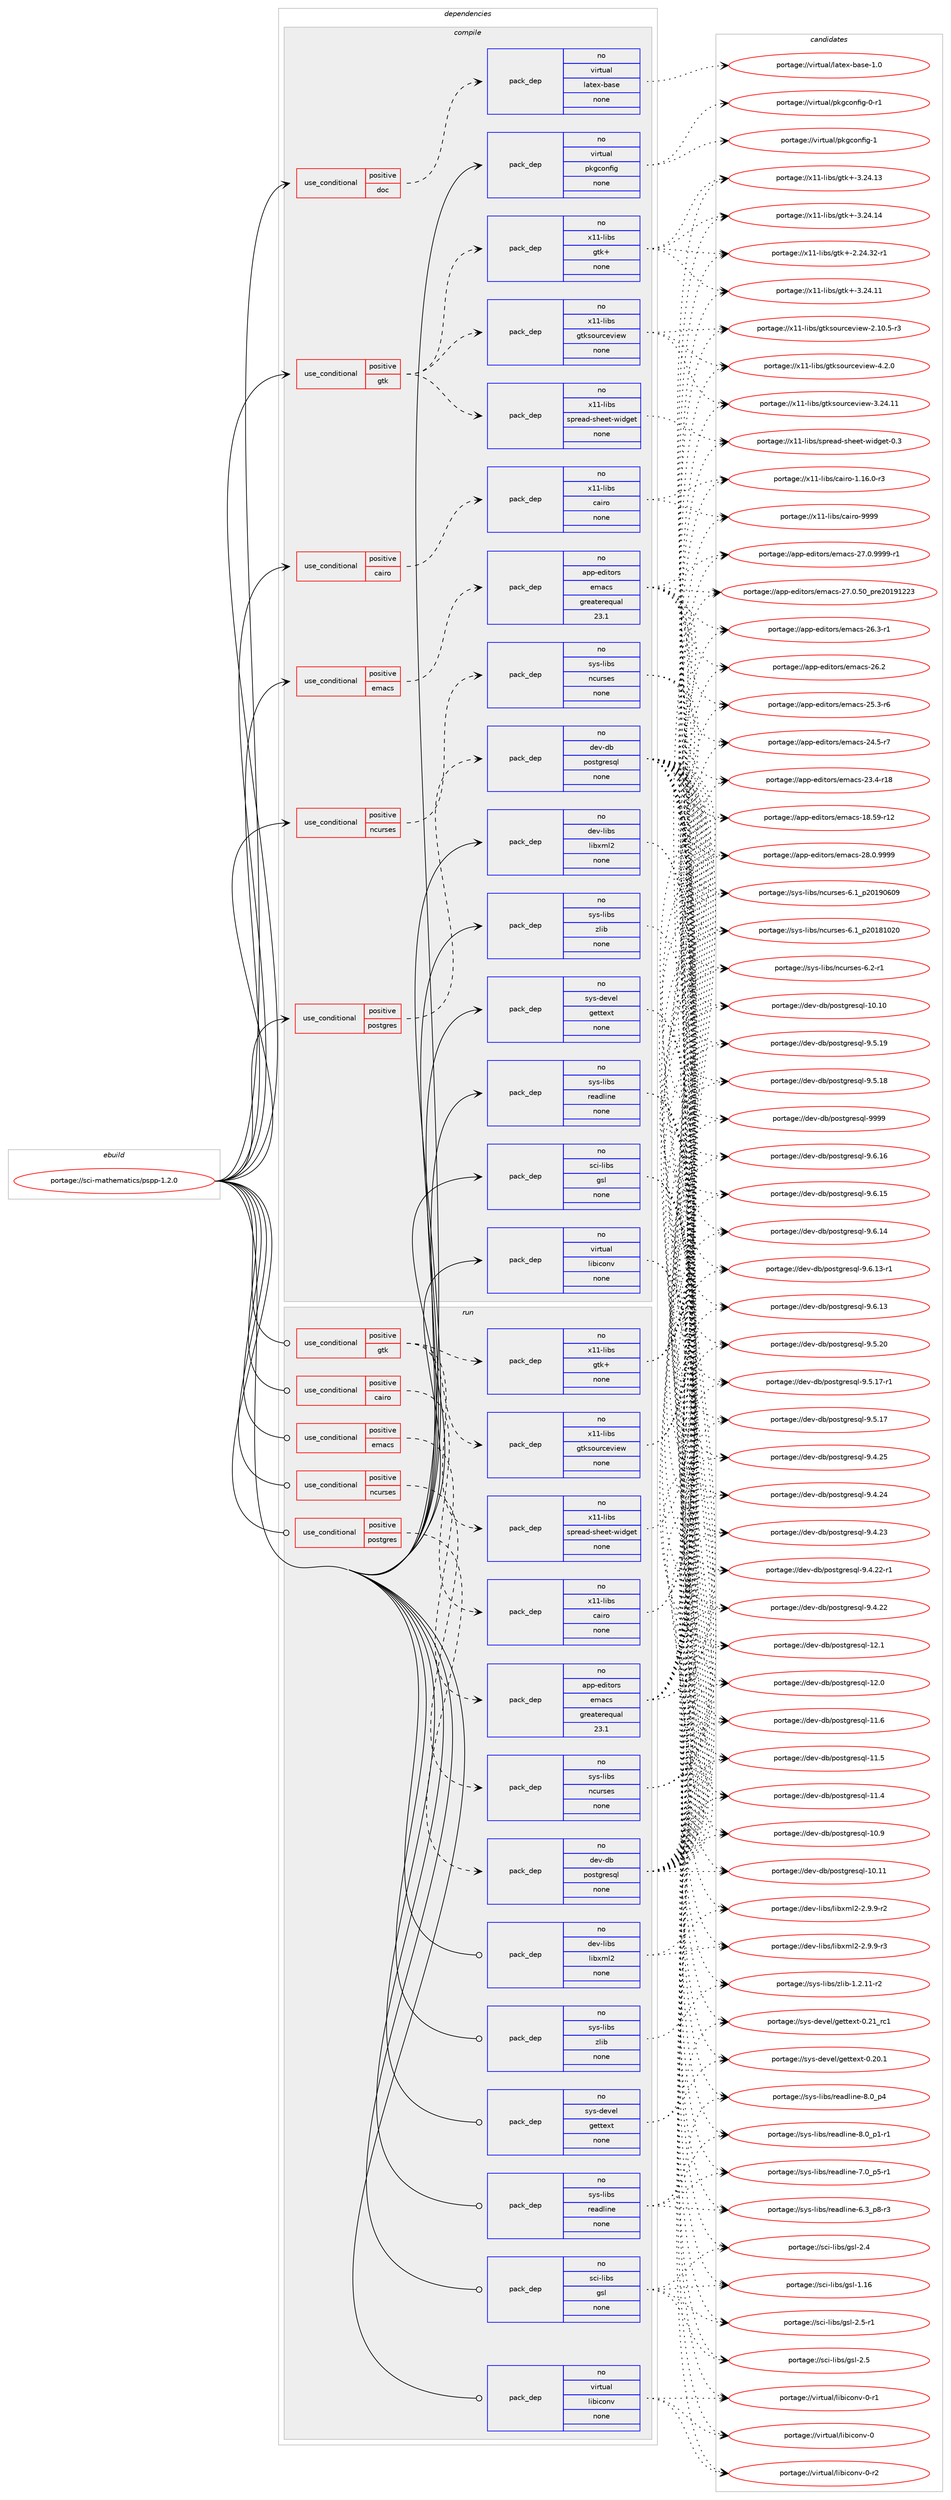 digraph prolog {

# *************
# Graph options
# *************

newrank=true;
concentrate=true;
compound=true;
graph [rankdir=LR,fontname=Helvetica,fontsize=10,ranksep=1.5];#, ranksep=2.5, nodesep=0.2];
edge  [arrowhead=vee];
node  [fontname=Helvetica,fontsize=10];

# **********
# The ebuild
# **********

subgraph cluster_leftcol {
color=gray;
rank=same;
label=<<i>ebuild</i>>;
id [label="portage://sci-mathematics/pspp-1.2.0", color=red, width=4, href="../sci-mathematics/pspp-1.2.0.svg"];
}

# ****************
# The dependencies
# ****************

subgraph cluster_midcol {
color=gray;
label=<<i>dependencies</i>>;
subgraph cluster_compile {
fillcolor="#eeeeee";
style=filled;
label=<<i>compile</i>>;
subgraph cond15964 {
dependency81762 [label=<<TABLE BORDER="0" CELLBORDER="1" CELLSPACING="0" CELLPADDING="4"><TR><TD ROWSPAN="3" CELLPADDING="10">use_conditional</TD></TR><TR><TD>positive</TD></TR><TR><TD>cairo</TD></TR></TABLE>>, shape=none, color=red];
subgraph pack64378 {
dependency81763 [label=<<TABLE BORDER="0" CELLBORDER="1" CELLSPACING="0" CELLPADDING="4" WIDTH="220"><TR><TD ROWSPAN="6" CELLPADDING="30">pack_dep</TD></TR><TR><TD WIDTH="110">no</TD></TR><TR><TD>x11-libs</TD></TR><TR><TD>cairo</TD></TR><TR><TD>none</TD></TR><TR><TD></TD></TR></TABLE>>, shape=none, color=blue];
}
dependency81762:e -> dependency81763:w [weight=20,style="dashed",arrowhead="vee"];
}
id:e -> dependency81762:w [weight=20,style="solid",arrowhead="vee"];
subgraph cond15965 {
dependency81764 [label=<<TABLE BORDER="0" CELLBORDER="1" CELLSPACING="0" CELLPADDING="4"><TR><TD ROWSPAN="3" CELLPADDING="10">use_conditional</TD></TR><TR><TD>positive</TD></TR><TR><TD>doc</TD></TR></TABLE>>, shape=none, color=red];
subgraph pack64379 {
dependency81765 [label=<<TABLE BORDER="0" CELLBORDER="1" CELLSPACING="0" CELLPADDING="4" WIDTH="220"><TR><TD ROWSPAN="6" CELLPADDING="30">pack_dep</TD></TR><TR><TD WIDTH="110">no</TD></TR><TR><TD>virtual</TD></TR><TR><TD>latex-base</TD></TR><TR><TD>none</TD></TR><TR><TD></TD></TR></TABLE>>, shape=none, color=blue];
}
dependency81764:e -> dependency81765:w [weight=20,style="dashed",arrowhead="vee"];
}
id:e -> dependency81764:w [weight=20,style="solid",arrowhead="vee"];
subgraph cond15966 {
dependency81766 [label=<<TABLE BORDER="0" CELLBORDER="1" CELLSPACING="0" CELLPADDING="4"><TR><TD ROWSPAN="3" CELLPADDING="10">use_conditional</TD></TR><TR><TD>positive</TD></TR><TR><TD>emacs</TD></TR></TABLE>>, shape=none, color=red];
subgraph pack64380 {
dependency81767 [label=<<TABLE BORDER="0" CELLBORDER="1" CELLSPACING="0" CELLPADDING="4" WIDTH="220"><TR><TD ROWSPAN="6" CELLPADDING="30">pack_dep</TD></TR><TR><TD WIDTH="110">no</TD></TR><TR><TD>app-editors</TD></TR><TR><TD>emacs</TD></TR><TR><TD>greaterequal</TD></TR><TR><TD>23.1</TD></TR></TABLE>>, shape=none, color=blue];
}
dependency81766:e -> dependency81767:w [weight=20,style="dashed",arrowhead="vee"];
}
id:e -> dependency81766:w [weight=20,style="solid",arrowhead="vee"];
subgraph cond15967 {
dependency81768 [label=<<TABLE BORDER="0" CELLBORDER="1" CELLSPACING="0" CELLPADDING="4"><TR><TD ROWSPAN="3" CELLPADDING="10">use_conditional</TD></TR><TR><TD>positive</TD></TR><TR><TD>gtk</TD></TR></TABLE>>, shape=none, color=red];
subgraph pack64381 {
dependency81769 [label=<<TABLE BORDER="0" CELLBORDER="1" CELLSPACING="0" CELLPADDING="4" WIDTH="220"><TR><TD ROWSPAN="6" CELLPADDING="30">pack_dep</TD></TR><TR><TD WIDTH="110">no</TD></TR><TR><TD>x11-libs</TD></TR><TR><TD>gtk+</TD></TR><TR><TD>none</TD></TR><TR><TD></TD></TR></TABLE>>, shape=none, color=blue];
}
dependency81768:e -> dependency81769:w [weight=20,style="dashed",arrowhead="vee"];
subgraph pack64382 {
dependency81770 [label=<<TABLE BORDER="0" CELLBORDER="1" CELLSPACING="0" CELLPADDING="4" WIDTH="220"><TR><TD ROWSPAN="6" CELLPADDING="30">pack_dep</TD></TR><TR><TD WIDTH="110">no</TD></TR><TR><TD>x11-libs</TD></TR><TR><TD>gtksourceview</TD></TR><TR><TD>none</TD></TR><TR><TD></TD></TR></TABLE>>, shape=none, color=blue];
}
dependency81768:e -> dependency81770:w [weight=20,style="dashed",arrowhead="vee"];
subgraph pack64383 {
dependency81771 [label=<<TABLE BORDER="0" CELLBORDER="1" CELLSPACING="0" CELLPADDING="4" WIDTH="220"><TR><TD ROWSPAN="6" CELLPADDING="30">pack_dep</TD></TR><TR><TD WIDTH="110">no</TD></TR><TR><TD>x11-libs</TD></TR><TR><TD>spread-sheet-widget</TD></TR><TR><TD>none</TD></TR><TR><TD></TD></TR></TABLE>>, shape=none, color=blue];
}
dependency81768:e -> dependency81771:w [weight=20,style="dashed",arrowhead="vee"];
}
id:e -> dependency81768:w [weight=20,style="solid",arrowhead="vee"];
subgraph cond15968 {
dependency81772 [label=<<TABLE BORDER="0" CELLBORDER="1" CELLSPACING="0" CELLPADDING="4"><TR><TD ROWSPAN="3" CELLPADDING="10">use_conditional</TD></TR><TR><TD>positive</TD></TR><TR><TD>ncurses</TD></TR></TABLE>>, shape=none, color=red];
subgraph pack64384 {
dependency81773 [label=<<TABLE BORDER="0" CELLBORDER="1" CELLSPACING="0" CELLPADDING="4" WIDTH="220"><TR><TD ROWSPAN="6" CELLPADDING="30">pack_dep</TD></TR><TR><TD WIDTH="110">no</TD></TR><TR><TD>sys-libs</TD></TR><TR><TD>ncurses</TD></TR><TR><TD>none</TD></TR><TR><TD></TD></TR></TABLE>>, shape=none, color=blue];
}
dependency81772:e -> dependency81773:w [weight=20,style="dashed",arrowhead="vee"];
}
id:e -> dependency81772:w [weight=20,style="solid",arrowhead="vee"];
subgraph cond15969 {
dependency81774 [label=<<TABLE BORDER="0" CELLBORDER="1" CELLSPACING="0" CELLPADDING="4"><TR><TD ROWSPAN="3" CELLPADDING="10">use_conditional</TD></TR><TR><TD>positive</TD></TR><TR><TD>postgres</TD></TR></TABLE>>, shape=none, color=red];
subgraph pack64385 {
dependency81775 [label=<<TABLE BORDER="0" CELLBORDER="1" CELLSPACING="0" CELLPADDING="4" WIDTH="220"><TR><TD ROWSPAN="6" CELLPADDING="30">pack_dep</TD></TR><TR><TD WIDTH="110">no</TD></TR><TR><TD>dev-db</TD></TR><TR><TD>postgresql</TD></TR><TR><TD>none</TD></TR><TR><TD></TD></TR></TABLE>>, shape=none, color=blue];
}
dependency81774:e -> dependency81775:w [weight=20,style="dashed",arrowhead="vee"];
}
id:e -> dependency81774:w [weight=20,style="solid",arrowhead="vee"];
subgraph pack64386 {
dependency81776 [label=<<TABLE BORDER="0" CELLBORDER="1" CELLSPACING="0" CELLPADDING="4" WIDTH="220"><TR><TD ROWSPAN="6" CELLPADDING="30">pack_dep</TD></TR><TR><TD WIDTH="110">no</TD></TR><TR><TD>dev-libs</TD></TR><TR><TD>libxml2</TD></TR><TR><TD>none</TD></TR><TR><TD></TD></TR></TABLE>>, shape=none, color=blue];
}
id:e -> dependency81776:w [weight=20,style="solid",arrowhead="vee"];
subgraph pack64387 {
dependency81777 [label=<<TABLE BORDER="0" CELLBORDER="1" CELLSPACING="0" CELLPADDING="4" WIDTH="220"><TR><TD ROWSPAN="6" CELLPADDING="30">pack_dep</TD></TR><TR><TD WIDTH="110">no</TD></TR><TR><TD>sci-libs</TD></TR><TR><TD>gsl</TD></TR><TR><TD>none</TD></TR><TR><TD></TD></TR></TABLE>>, shape=none, color=blue];
}
id:e -> dependency81777:w [weight=20,style="solid",arrowhead="vee"];
subgraph pack64388 {
dependency81778 [label=<<TABLE BORDER="0" CELLBORDER="1" CELLSPACING="0" CELLPADDING="4" WIDTH="220"><TR><TD ROWSPAN="6" CELLPADDING="30">pack_dep</TD></TR><TR><TD WIDTH="110">no</TD></TR><TR><TD>sys-devel</TD></TR><TR><TD>gettext</TD></TR><TR><TD>none</TD></TR><TR><TD></TD></TR></TABLE>>, shape=none, color=blue];
}
id:e -> dependency81778:w [weight=20,style="solid",arrowhead="vee"];
subgraph pack64389 {
dependency81779 [label=<<TABLE BORDER="0" CELLBORDER="1" CELLSPACING="0" CELLPADDING="4" WIDTH="220"><TR><TD ROWSPAN="6" CELLPADDING="30">pack_dep</TD></TR><TR><TD WIDTH="110">no</TD></TR><TR><TD>sys-libs</TD></TR><TR><TD>readline</TD></TR><TR><TD>none</TD></TR><TR><TD></TD></TR></TABLE>>, shape=none, color=blue];
}
id:e -> dependency81779:w [weight=20,style="solid",arrowhead="vee"];
subgraph pack64390 {
dependency81780 [label=<<TABLE BORDER="0" CELLBORDER="1" CELLSPACING="0" CELLPADDING="4" WIDTH="220"><TR><TD ROWSPAN="6" CELLPADDING="30">pack_dep</TD></TR><TR><TD WIDTH="110">no</TD></TR><TR><TD>sys-libs</TD></TR><TR><TD>zlib</TD></TR><TR><TD>none</TD></TR><TR><TD></TD></TR></TABLE>>, shape=none, color=blue];
}
id:e -> dependency81780:w [weight=20,style="solid",arrowhead="vee"];
subgraph pack64391 {
dependency81781 [label=<<TABLE BORDER="0" CELLBORDER="1" CELLSPACING="0" CELLPADDING="4" WIDTH="220"><TR><TD ROWSPAN="6" CELLPADDING="30">pack_dep</TD></TR><TR><TD WIDTH="110">no</TD></TR><TR><TD>virtual</TD></TR><TR><TD>libiconv</TD></TR><TR><TD>none</TD></TR><TR><TD></TD></TR></TABLE>>, shape=none, color=blue];
}
id:e -> dependency81781:w [weight=20,style="solid",arrowhead="vee"];
subgraph pack64392 {
dependency81782 [label=<<TABLE BORDER="0" CELLBORDER="1" CELLSPACING="0" CELLPADDING="4" WIDTH="220"><TR><TD ROWSPAN="6" CELLPADDING="30">pack_dep</TD></TR><TR><TD WIDTH="110">no</TD></TR><TR><TD>virtual</TD></TR><TR><TD>pkgconfig</TD></TR><TR><TD>none</TD></TR><TR><TD></TD></TR></TABLE>>, shape=none, color=blue];
}
id:e -> dependency81782:w [weight=20,style="solid",arrowhead="vee"];
}
subgraph cluster_compileandrun {
fillcolor="#eeeeee";
style=filled;
label=<<i>compile and run</i>>;
}
subgraph cluster_run {
fillcolor="#eeeeee";
style=filled;
label=<<i>run</i>>;
subgraph cond15970 {
dependency81783 [label=<<TABLE BORDER="0" CELLBORDER="1" CELLSPACING="0" CELLPADDING="4"><TR><TD ROWSPAN="3" CELLPADDING="10">use_conditional</TD></TR><TR><TD>positive</TD></TR><TR><TD>cairo</TD></TR></TABLE>>, shape=none, color=red];
subgraph pack64393 {
dependency81784 [label=<<TABLE BORDER="0" CELLBORDER="1" CELLSPACING="0" CELLPADDING="4" WIDTH="220"><TR><TD ROWSPAN="6" CELLPADDING="30">pack_dep</TD></TR><TR><TD WIDTH="110">no</TD></TR><TR><TD>x11-libs</TD></TR><TR><TD>cairo</TD></TR><TR><TD>none</TD></TR><TR><TD></TD></TR></TABLE>>, shape=none, color=blue];
}
dependency81783:e -> dependency81784:w [weight=20,style="dashed",arrowhead="vee"];
}
id:e -> dependency81783:w [weight=20,style="solid",arrowhead="odot"];
subgraph cond15971 {
dependency81785 [label=<<TABLE BORDER="0" CELLBORDER="1" CELLSPACING="0" CELLPADDING="4"><TR><TD ROWSPAN="3" CELLPADDING="10">use_conditional</TD></TR><TR><TD>positive</TD></TR><TR><TD>emacs</TD></TR></TABLE>>, shape=none, color=red];
subgraph pack64394 {
dependency81786 [label=<<TABLE BORDER="0" CELLBORDER="1" CELLSPACING="0" CELLPADDING="4" WIDTH="220"><TR><TD ROWSPAN="6" CELLPADDING="30">pack_dep</TD></TR><TR><TD WIDTH="110">no</TD></TR><TR><TD>app-editors</TD></TR><TR><TD>emacs</TD></TR><TR><TD>greaterequal</TD></TR><TR><TD>23.1</TD></TR></TABLE>>, shape=none, color=blue];
}
dependency81785:e -> dependency81786:w [weight=20,style="dashed",arrowhead="vee"];
}
id:e -> dependency81785:w [weight=20,style="solid",arrowhead="odot"];
subgraph cond15972 {
dependency81787 [label=<<TABLE BORDER="0" CELLBORDER="1" CELLSPACING="0" CELLPADDING="4"><TR><TD ROWSPAN="3" CELLPADDING="10">use_conditional</TD></TR><TR><TD>positive</TD></TR><TR><TD>gtk</TD></TR></TABLE>>, shape=none, color=red];
subgraph pack64395 {
dependency81788 [label=<<TABLE BORDER="0" CELLBORDER="1" CELLSPACING="0" CELLPADDING="4" WIDTH="220"><TR><TD ROWSPAN="6" CELLPADDING="30">pack_dep</TD></TR><TR><TD WIDTH="110">no</TD></TR><TR><TD>x11-libs</TD></TR><TR><TD>gtk+</TD></TR><TR><TD>none</TD></TR><TR><TD></TD></TR></TABLE>>, shape=none, color=blue];
}
dependency81787:e -> dependency81788:w [weight=20,style="dashed",arrowhead="vee"];
subgraph pack64396 {
dependency81789 [label=<<TABLE BORDER="0" CELLBORDER="1" CELLSPACING="0" CELLPADDING="4" WIDTH="220"><TR><TD ROWSPAN="6" CELLPADDING="30">pack_dep</TD></TR><TR><TD WIDTH="110">no</TD></TR><TR><TD>x11-libs</TD></TR><TR><TD>gtksourceview</TD></TR><TR><TD>none</TD></TR><TR><TD></TD></TR></TABLE>>, shape=none, color=blue];
}
dependency81787:e -> dependency81789:w [weight=20,style="dashed",arrowhead="vee"];
subgraph pack64397 {
dependency81790 [label=<<TABLE BORDER="0" CELLBORDER="1" CELLSPACING="0" CELLPADDING="4" WIDTH="220"><TR><TD ROWSPAN="6" CELLPADDING="30">pack_dep</TD></TR><TR><TD WIDTH="110">no</TD></TR><TR><TD>x11-libs</TD></TR><TR><TD>spread-sheet-widget</TD></TR><TR><TD>none</TD></TR><TR><TD></TD></TR></TABLE>>, shape=none, color=blue];
}
dependency81787:e -> dependency81790:w [weight=20,style="dashed",arrowhead="vee"];
}
id:e -> dependency81787:w [weight=20,style="solid",arrowhead="odot"];
subgraph cond15973 {
dependency81791 [label=<<TABLE BORDER="0" CELLBORDER="1" CELLSPACING="0" CELLPADDING="4"><TR><TD ROWSPAN="3" CELLPADDING="10">use_conditional</TD></TR><TR><TD>positive</TD></TR><TR><TD>ncurses</TD></TR></TABLE>>, shape=none, color=red];
subgraph pack64398 {
dependency81792 [label=<<TABLE BORDER="0" CELLBORDER="1" CELLSPACING="0" CELLPADDING="4" WIDTH="220"><TR><TD ROWSPAN="6" CELLPADDING="30">pack_dep</TD></TR><TR><TD WIDTH="110">no</TD></TR><TR><TD>sys-libs</TD></TR><TR><TD>ncurses</TD></TR><TR><TD>none</TD></TR><TR><TD></TD></TR></TABLE>>, shape=none, color=blue];
}
dependency81791:e -> dependency81792:w [weight=20,style="dashed",arrowhead="vee"];
}
id:e -> dependency81791:w [weight=20,style="solid",arrowhead="odot"];
subgraph cond15974 {
dependency81793 [label=<<TABLE BORDER="0" CELLBORDER="1" CELLSPACING="0" CELLPADDING="4"><TR><TD ROWSPAN="3" CELLPADDING="10">use_conditional</TD></TR><TR><TD>positive</TD></TR><TR><TD>postgres</TD></TR></TABLE>>, shape=none, color=red];
subgraph pack64399 {
dependency81794 [label=<<TABLE BORDER="0" CELLBORDER="1" CELLSPACING="0" CELLPADDING="4" WIDTH="220"><TR><TD ROWSPAN="6" CELLPADDING="30">pack_dep</TD></TR><TR><TD WIDTH="110">no</TD></TR><TR><TD>dev-db</TD></TR><TR><TD>postgresql</TD></TR><TR><TD>none</TD></TR><TR><TD></TD></TR></TABLE>>, shape=none, color=blue];
}
dependency81793:e -> dependency81794:w [weight=20,style="dashed",arrowhead="vee"];
}
id:e -> dependency81793:w [weight=20,style="solid",arrowhead="odot"];
subgraph pack64400 {
dependency81795 [label=<<TABLE BORDER="0" CELLBORDER="1" CELLSPACING="0" CELLPADDING="4" WIDTH="220"><TR><TD ROWSPAN="6" CELLPADDING="30">pack_dep</TD></TR><TR><TD WIDTH="110">no</TD></TR><TR><TD>dev-libs</TD></TR><TR><TD>libxml2</TD></TR><TR><TD>none</TD></TR><TR><TD></TD></TR></TABLE>>, shape=none, color=blue];
}
id:e -> dependency81795:w [weight=20,style="solid",arrowhead="odot"];
subgraph pack64401 {
dependency81796 [label=<<TABLE BORDER="0" CELLBORDER="1" CELLSPACING="0" CELLPADDING="4" WIDTH="220"><TR><TD ROWSPAN="6" CELLPADDING="30">pack_dep</TD></TR><TR><TD WIDTH="110">no</TD></TR><TR><TD>sci-libs</TD></TR><TR><TD>gsl</TD></TR><TR><TD>none</TD></TR><TR><TD></TD></TR></TABLE>>, shape=none, color=blue];
}
id:e -> dependency81796:w [weight=20,style="solid",arrowhead="odot"];
subgraph pack64402 {
dependency81797 [label=<<TABLE BORDER="0" CELLBORDER="1" CELLSPACING="0" CELLPADDING="4" WIDTH="220"><TR><TD ROWSPAN="6" CELLPADDING="30">pack_dep</TD></TR><TR><TD WIDTH="110">no</TD></TR><TR><TD>sys-devel</TD></TR><TR><TD>gettext</TD></TR><TR><TD>none</TD></TR><TR><TD></TD></TR></TABLE>>, shape=none, color=blue];
}
id:e -> dependency81797:w [weight=20,style="solid",arrowhead="odot"];
subgraph pack64403 {
dependency81798 [label=<<TABLE BORDER="0" CELLBORDER="1" CELLSPACING="0" CELLPADDING="4" WIDTH="220"><TR><TD ROWSPAN="6" CELLPADDING="30">pack_dep</TD></TR><TR><TD WIDTH="110">no</TD></TR><TR><TD>sys-libs</TD></TR><TR><TD>readline</TD></TR><TR><TD>none</TD></TR><TR><TD></TD></TR></TABLE>>, shape=none, color=blue];
}
id:e -> dependency81798:w [weight=20,style="solid",arrowhead="odot"];
subgraph pack64404 {
dependency81799 [label=<<TABLE BORDER="0" CELLBORDER="1" CELLSPACING="0" CELLPADDING="4" WIDTH="220"><TR><TD ROWSPAN="6" CELLPADDING="30">pack_dep</TD></TR><TR><TD WIDTH="110">no</TD></TR><TR><TD>sys-libs</TD></TR><TR><TD>zlib</TD></TR><TR><TD>none</TD></TR><TR><TD></TD></TR></TABLE>>, shape=none, color=blue];
}
id:e -> dependency81799:w [weight=20,style="solid",arrowhead="odot"];
subgraph pack64405 {
dependency81800 [label=<<TABLE BORDER="0" CELLBORDER="1" CELLSPACING="0" CELLPADDING="4" WIDTH="220"><TR><TD ROWSPAN="6" CELLPADDING="30">pack_dep</TD></TR><TR><TD WIDTH="110">no</TD></TR><TR><TD>virtual</TD></TR><TR><TD>libiconv</TD></TR><TR><TD>none</TD></TR><TR><TD></TD></TR></TABLE>>, shape=none, color=blue];
}
id:e -> dependency81800:w [weight=20,style="solid",arrowhead="odot"];
}
}

# **************
# The candidates
# **************

subgraph cluster_choices {
rank=same;
color=gray;
label=<<i>candidates</i>>;

subgraph choice64378 {
color=black;
nodesep=1;
choice120494945108105981154799971051141114557575757 [label="portage://x11-libs/cairo-9999", color=red, width=4,href="../x11-libs/cairo-9999.svg"];
choice12049494510810598115479997105114111454946495446484511451 [label="portage://x11-libs/cairo-1.16.0-r3", color=red, width=4,href="../x11-libs/cairo-1.16.0-r3.svg"];
dependency81763:e -> choice120494945108105981154799971051141114557575757:w [style=dotted,weight="100"];
dependency81763:e -> choice12049494510810598115479997105114111454946495446484511451:w [style=dotted,weight="100"];
}
subgraph choice64379 {
color=black;
nodesep=1;
choice11810511411611797108471089711610112045989711510145494648 [label="portage://virtual/latex-base-1.0", color=red, width=4,href="../virtual/latex-base-1.0.svg"];
dependency81765:e -> choice11810511411611797108471089711610112045989711510145494648:w [style=dotted,weight="100"];
}
subgraph choice64380 {
color=black;
nodesep=1;
choice971121124510110010511611111411547101109979911545505646484657575757 [label="portage://app-editors/emacs-28.0.9999", color=red, width=4,href="../app-editors/emacs-28.0.9999.svg"];
choice9711211245101100105116111114115471011099799115455055464846575757574511449 [label="portage://app-editors/emacs-27.0.9999-r1", color=red, width=4,href="../app-editors/emacs-27.0.9999-r1.svg"];
choice97112112451011001051161111141154710110997991154550554648465348951121141015048495749505051 [label="portage://app-editors/emacs-27.0.50_pre20191223", color=red, width=4,href="../app-editors/emacs-27.0.50_pre20191223.svg"];
choice971121124510110010511611111411547101109979911545505446514511449 [label="portage://app-editors/emacs-26.3-r1", color=red, width=4,href="../app-editors/emacs-26.3-r1.svg"];
choice97112112451011001051161111141154710110997991154550544650 [label="portage://app-editors/emacs-26.2", color=red, width=4,href="../app-editors/emacs-26.2.svg"];
choice971121124510110010511611111411547101109979911545505346514511454 [label="portage://app-editors/emacs-25.3-r6", color=red, width=4,href="../app-editors/emacs-25.3-r6.svg"];
choice971121124510110010511611111411547101109979911545505246534511455 [label="portage://app-editors/emacs-24.5-r7", color=red, width=4,href="../app-editors/emacs-24.5-r7.svg"];
choice97112112451011001051161111141154710110997991154550514652451144956 [label="portage://app-editors/emacs-23.4-r18", color=red, width=4,href="../app-editors/emacs-23.4-r18.svg"];
choice9711211245101100105116111114115471011099799115454956465357451144950 [label="portage://app-editors/emacs-18.59-r12", color=red, width=4,href="../app-editors/emacs-18.59-r12.svg"];
dependency81767:e -> choice971121124510110010511611111411547101109979911545505646484657575757:w [style=dotted,weight="100"];
dependency81767:e -> choice9711211245101100105116111114115471011099799115455055464846575757574511449:w [style=dotted,weight="100"];
dependency81767:e -> choice97112112451011001051161111141154710110997991154550554648465348951121141015048495749505051:w [style=dotted,weight="100"];
dependency81767:e -> choice971121124510110010511611111411547101109979911545505446514511449:w [style=dotted,weight="100"];
dependency81767:e -> choice97112112451011001051161111141154710110997991154550544650:w [style=dotted,weight="100"];
dependency81767:e -> choice971121124510110010511611111411547101109979911545505346514511454:w [style=dotted,weight="100"];
dependency81767:e -> choice971121124510110010511611111411547101109979911545505246534511455:w [style=dotted,weight="100"];
dependency81767:e -> choice97112112451011001051161111141154710110997991154550514652451144956:w [style=dotted,weight="100"];
dependency81767:e -> choice9711211245101100105116111114115471011099799115454956465357451144950:w [style=dotted,weight="100"];
}
subgraph choice64381 {
color=black;
nodesep=1;
choice1204949451081059811547103116107434551465052464952 [label="portage://x11-libs/gtk+-3.24.14", color=red, width=4,href="../x11-libs/gtk+-3.24.14.svg"];
choice1204949451081059811547103116107434551465052464951 [label="portage://x11-libs/gtk+-3.24.13", color=red, width=4,href="../x11-libs/gtk+-3.24.13.svg"];
choice1204949451081059811547103116107434551465052464949 [label="portage://x11-libs/gtk+-3.24.11", color=red, width=4,href="../x11-libs/gtk+-3.24.11.svg"];
choice12049494510810598115471031161074345504650524651504511449 [label="portage://x11-libs/gtk+-2.24.32-r1", color=red, width=4,href="../x11-libs/gtk+-2.24.32-r1.svg"];
dependency81769:e -> choice1204949451081059811547103116107434551465052464952:w [style=dotted,weight="100"];
dependency81769:e -> choice1204949451081059811547103116107434551465052464951:w [style=dotted,weight="100"];
dependency81769:e -> choice1204949451081059811547103116107434551465052464949:w [style=dotted,weight="100"];
dependency81769:e -> choice12049494510810598115471031161074345504650524651504511449:w [style=dotted,weight="100"];
}
subgraph choice64382 {
color=black;
nodesep=1;
choice120494945108105981154710311610711511111711499101118105101119455246504648 [label="portage://x11-libs/gtksourceview-4.2.0", color=red, width=4,href="../x11-libs/gtksourceview-4.2.0.svg"];
choice1204949451081059811547103116107115111117114991011181051011194551465052464949 [label="portage://x11-libs/gtksourceview-3.24.11", color=red, width=4,href="../x11-libs/gtksourceview-3.24.11.svg"];
choice120494945108105981154710311610711511111711499101118105101119455046494846534511451 [label="portage://x11-libs/gtksourceview-2.10.5-r3", color=red, width=4,href="../x11-libs/gtksourceview-2.10.5-r3.svg"];
dependency81770:e -> choice120494945108105981154710311610711511111711499101118105101119455246504648:w [style=dotted,weight="100"];
dependency81770:e -> choice1204949451081059811547103116107115111117114991011181051011194551465052464949:w [style=dotted,weight="100"];
dependency81770:e -> choice120494945108105981154710311610711511111711499101118105101119455046494846534511451:w [style=dotted,weight="100"];
}
subgraph choice64383 {
color=black;
nodesep=1;
choice120494945108105981154711511211410197100451151041011011164511910510010310111645484651 [label="portage://x11-libs/spread-sheet-widget-0.3", color=red, width=4,href="../x11-libs/spread-sheet-widget-0.3.svg"];
dependency81771:e -> choice120494945108105981154711511211410197100451151041011011164511910510010310111645484651:w [style=dotted,weight="100"];
}
subgraph choice64384 {
color=black;
nodesep=1;
choice11512111545108105981154711099117114115101115455446504511449 [label="portage://sys-libs/ncurses-6.2-r1", color=red, width=4,href="../sys-libs/ncurses-6.2-r1.svg"];
choice1151211154510810598115471109911711411510111545544649951125048495748544857 [label="portage://sys-libs/ncurses-6.1_p20190609", color=red, width=4,href="../sys-libs/ncurses-6.1_p20190609.svg"];
choice1151211154510810598115471109911711411510111545544649951125048495649485048 [label="portage://sys-libs/ncurses-6.1_p20181020", color=red, width=4,href="../sys-libs/ncurses-6.1_p20181020.svg"];
dependency81773:e -> choice11512111545108105981154711099117114115101115455446504511449:w [style=dotted,weight="100"];
dependency81773:e -> choice1151211154510810598115471109911711411510111545544649951125048495748544857:w [style=dotted,weight="100"];
dependency81773:e -> choice1151211154510810598115471109911711411510111545544649951125048495649485048:w [style=dotted,weight="100"];
}
subgraph choice64385 {
color=black;
nodesep=1;
choice1001011184510098471121111151161031141011151131084557575757 [label="portage://dev-db/postgresql-9999", color=red, width=4,href="../dev-db/postgresql-9999.svg"];
choice10010111845100984711211111511610311410111511310845574654464954 [label="portage://dev-db/postgresql-9.6.16", color=red, width=4,href="../dev-db/postgresql-9.6.16.svg"];
choice10010111845100984711211111511610311410111511310845574654464953 [label="portage://dev-db/postgresql-9.6.15", color=red, width=4,href="../dev-db/postgresql-9.6.15.svg"];
choice10010111845100984711211111511610311410111511310845574654464952 [label="portage://dev-db/postgresql-9.6.14", color=red, width=4,href="../dev-db/postgresql-9.6.14.svg"];
choice100101118451009847112111115116103114101115113108455746544649514511449 [label="portage://dev-db/postgresql-9.6.13-r1", color=red, width=4,href="../dev-db/postgresql-9.6.13-r1.svg"];
choice10010111845100984711211111511610311410111511310845574654464951 [label="portage://dev-db/postgresql-9.6.13", color=red, width=4,href="../dev-db/postgresql-9.6.13.svg"];
choice10010111845100984711211111511610311410111511310845574653465048 [label="portage://dev-db/postgresql-9.5.20", color=red, width=4,href="../dev-db/postgresql-9.5.20.svg"];
choice10010111845100984711211111511610311410111511310845574653464957 [label="portage://dev-db/postgresql-9.5.19", color=red, width=4,href="../dev-db/postgresql-9.5.19.svg"];
choice10010111845100984711211111511610311410111511310845574653464956 [label="portage://dev-db/postgresql-9.5.18", color=red, width=4,href="../dev-db/postgresql-9.5.18.svg"];
choice100101118451009847112111115116103114101115113108455746534649554511449 [label="portage://dev-db/postgresql-9.5.17-r1", color=red, width=4,href="../dev-db/postgresql-9.5.17-r1.svg"];
choice10010111845100984711211111511610311410111511310845574653464955 [label="portage://dev-db/postgresql-9.5.17", color=red, width=4,href="../dev-db/postgresql-9.5.17.svg"];
choice10010111845100984711211111511610311410111511310845574652465053 [label="portage://dev-db/postgresql-9.4.25", color=red, width=4,href="../dev-db/postgresql-9.4.25.svg"];
choice10010111845100984711211111511610311410111511310845574652465052 [label="portage://dev-db/postgresql-9.4.24", color=red, width=4,href="../dev-db/postgresql-9.4.24.svg"];
choice10010111845100984711211111511610311410111511310845574652465051 [label="portage://dev-db/postgresql-9.4.23", color=red, width=4,href="../dev-db/postgresql-9.4.23.svg"];
choice100101118451009847112111115116103114101115113108455746524650504511449 [label="portage://dev-db/postgresql-9.4.22-r1", color=red, width=4,href="../dev-db/postgresql-9.4.22-r1.svg"];
choice10010111845100984711211111511610311410111511310845574652465050 [label="portage://dev-db/postgresql-9.4.22", color=red, width=4,href="../dev-db/postgresql-9.4.22.svg"];
choice1001011184510098471121111151161031141011151131084549504649 [label="portage://dev-db/postgresql-12.1", color=red, width=4,href="../dev-db/postgresql-12.1.svg"];
choice1001011184510098471121111151161031141011151131084549504648 [label="portage://dev-db/postgresql-12.0", color=red, width=4,href="../dev-db/postgresql-12.0.svg"];
choice1001011184510098471121111151161031141011151131084549494654 [label="portage://dev-db/postgresql-11.6", color=red, width=4,href="../dev-db/postgresql-11.6.svg"];
choice1001011184510098471121111151161031141011151131084549494653 [label="portage://dev-db/postgresql-11.5", color=red, width=4,href="../dev-db/postgresql-11.5.svg"];
choice1001011184510098471121111151161031141011151131084549494652 [label="portage://dev-db/postgresql-11.4", color=red, width=4,href="../dev-db/postgresql-11.4.svg"];
choice1001011184510098471121111151161031141011151131084549484657 [label="portage://dev-db/postgresql-10.9", color=red, width=4,href="../dev-db/postgresql-10.9.svg"];
choice100101118451009847112111115116103114101115113108454948464949 [label="portage://dev-db/postgresql-10.11", color=red, width=4,href="../dev-db/postgresql-10.11.svg"];
choice100101118451009847112111115116103114101115113108454948464948 [label="portage://dev-db/postgresql-10.10", color=red, width=4,href="../dev-db/postgresql-10.10.svg"];
dependency81775:e -> choice1001011184510098471121111151161031141011151131084557575757:w [style=dotted,weight="100"];
dependency81775:e -> choice10010111845100984711211111511610311410111511310845574654464954:w [style=dotted,weight="100"];
dependency81775:e -> choice10010111845100984711211111511610311410111511310845574654464953:w [style=dotted,weight="100"];
dependency81775:e -> choice10010111845100984711211111511610311410111511310845574654464952:w [style=dotted,weight="100"];
dependency81775:e -> choice100101118451009847112111115116103114101115113108455746544649514511449:w [style=dotted,weight="100"];
dependency81775:e -> choice10010111845100984711211111511610311410111511310845574654464951:w [style=dotted,weight="100"];
dependency81775:e -> choice10010111845100984711211111511610311410111511310845574653465048:w [style=dotted,weight="100"];
dependency81775:e -> choice10010111845100984711211111511610311410111511310845574653464957:w [style=dotted,weight="100"];
dependency81775:e -> choice10010111845100984711211111511610311410111511310845574653464956:w [style=dotted,weight="100"];
dependency81775:e -> choice100101118451009847112111115116103114101115113108455746534649554511449:w [style=dotted,weight="100"];
dependency81775:e -> choice10010111845100984711211111511610311410111511310845574653464955:w [style=dotted,weight="100"];
dependency81775:e -> choice10010111845100984711211111511610311410111511310845574652465053:w [style=dotted,weight="100"];
dependency81775:e -> choice10010111845100984711211111511610311410111511310845574652465052:w [style=dotted,weight="100"];
dependency81775:e -> choice10010111845100984711211111511610311410111511310845574652465051:w [style=dotted,weight="100"];
dependency81775:e -> choice100101118451009847112111115116103114101115113108455746524650504511449:w [style=dotted,weight="100"];
dependency81775:e -> choice10010111845100984711211111511610311410111511310845574652465050:w [style=dotted,weight="100"];
dependency81775:e -> choice1001011184510098471121111151161031141011151131084549504649:w [style=dotted,weight="100"];
dependency81775:e -> choice1001011184510098471121111151161031141011151131084549504648:w [style=dotted,weight="100"];
dependency81775:e -> choice1001011184510098471121111151161031141011151131084549494654:w [style=dotted,weight="100"];
dependency81775:e -> choice1001011184510098471121111151161031141011151131084549494653:w [style=dotted,weight="100"];
dependency81775:e -> choice1001011184510098471121111151161031141011151131084549494652:w [style=dotted,weight="100"];
dependency81775:e -> choice1001011184510098471121111151161031141011151131084549484657:w [style=dotted,weight="100"];
dependency81775:e -> choice100101118451009847112111115116103114101115113108454948464949:w [style=dotted,weight="100"];
dependency81775:e -> choice100101118451009847112111115116103114101115113108454948464948:w [style=dotted,weight="100"];
}
subgraph choice64386 {
color=black;
nodesep=1;
choice10010111845108105981154710810598120109108504550465746574511451 [label="portage://dev-libs/libxml2-2.9.9-r3", color=red, width=4,href="../dev-libs/libxml2-2.9.9-r3.svg"];
choice10010111845108105981154710810598120109108504550465746574511450 [label="portage://dev-libs/libxml2-2.9.9-r2", color=red, width=4,href="../dev-libs/libxml2-2.9.9-r2.svg"];
dependency81776:e -> choice10010111845108105981154710810598120109108504550465746574511451:w [style=dotted,weight="100"];
dependency81776:e -> choice10010111845108105981154710810598120109108504550465746574511450:w [style=dotted,weight="100"];
}
subgraph choice64387 {
color=black;
nodesep=1;
choice11599105451081059811547103115108455046534511449 [label="portage://sci-libs/gsl-2.5-r1", color=red, width=4,href="../sci-libs/gsl-2.5-r1.svg"];
choice1159910545108105981154710311510845504653 [label="portage://sci-libs/gsl-2.5", color=red, width=4,href="../sci-libs/gsl-2.5.svg"];
choice1159910545108105981154710311510845504652 [label="portage://sci-libs/gsl-2.4", color=red, width=4,href="../sci-libs/gsl-2.4.svg"];
choice115991054510810598115471031151084549464954 [label="portage://sci-libs/gsl-1.16", color=red, width=4,href="../sci-libs/gsl-1.16.svg"];
dependency81777:e -> choice11599105451081059811547103115108455046534511449:w [style=dotted,weight="100"];
dependency81777:e -> choice1159910545108105981154710311510845504653:w [style=dotted,weight="100"];
dependency81777:e -> choice1159910545108105981154710311510845504652:w [style=dotted,weight="100"];
dependency81777:e -> choice115991054510810598115471031151084549464954:w [style=dotted,weight="100"];
}
subgraph choice64388 {
color=black;
nodesep=1;
choice11512111545100101118101108471031011161161011201164548465049951149949 [label="portage://sys-devel/gettext-0.21_rc1", color=red, width=4,href="../sys-devel/gettext-0.21_rc1.svg"];
choice115121115451001011181011084710310111611610112011645484650484649 [label="portage://sys-devel/gettext-0.20.1", color=red, width=4,href="../sys-devel/gettext-0.20.1.svg"];
dependency81778:e -> choice11512111545100101118101108471031011161161011201164548465049951149949:w [style=dotted,weight="100"];
dependency81778:e -> choice115121115451001011181011084710310111611610112011645484650484649:w [style=dotted,weight="100"];
}
subgraph choice64389 {
color=black;
nodesep=1;
choice11512111545108105981154711410197100108105110101455646489511252 [label="portage://sys-libs/readline-8.0_p4", color=red, width=4,href="../sys-libs/readline-8.0_p4.svg"];
choice115121115451081059811547114101971001081051101014556464895112494511449 [label="portage://sys-libs/readline-8.0_p1-r1", color=red, width=4,href="../sys-libs/readline-8.0_p1-r1.svg"];
choice115121115451081059811547114101971001081051101014555464895112534511449 [label="portage://sys-libs/readline-7.0_p5-r1", color=red, width=4,href="../sys-libs/readline-7.0_p5-r1.svg"];
choice115121115451081059811547114101971001081051101014554465195112564511451 [label="portage://sys-libs/readline-6.3_p8-r3", color=red, width=4,href="../sys-libs/readline-6.3_p8-r3.svg"];
dependency81779:e -> choice11512111545108105981154711410197100108105110101455646489511252:w [style=dotted,weight="100"];
dependency81779:e -> choice115121115451081059811547114101971001081051101014556464895112494511449:w [style=dotted,weight="100"];
dependency81779:e -> choice115121115451081059811547114101971001081051101014555464895112534511449:w [style=dotted,weight="100"];
dependency81779:e -> choice115121115451081059811547114101971001081051101014554465195112564511451:w [style=dotted,weight="100"];
}
subgraph choice64390 {
color=black;
nodesep=1;
choice11512111545108105981154712210810598454946504649494511450 [label="portage://sys-libs/zlib-1.2.11-r2", color=red, width=4,href="../sys-libs/zlib-1.2.11-r2.svg"];
dependency81780:e -> choice11512111545108105981154712210810598454946504649494511450:w [style=dotted,weight="100"];
}
subgraph choice64391 {
color=black;
nodesep=1;
choice1181051141161179710847108105981059911111011845484511450 [label="portage://virtual/libiconv-0-r2", color=red, width=4,href="../virtual/libiconv-0-r2.svg"];
choice1181051141161179710847108105981059911111011845484511449 [label="portage://virtual/libiconv-0-r1", color=red, width=4,href="../virtual/libiconv-0-r1.svg"];
choice118105114116117971084710810598105991111101184548 [label="portage://virtual/libiconv-0", color=red, width=4,href="../virtual/libiconv-0.svg"];
dependency81781:e -> choice1181051141161179710847108105981059911111011845484511450:w [style=dotted,weight="100"];
dependency81781:e -> choice1181051141161179710847108105981059911111011845484511449:w [style=dotted,weight="100"];
dependency81781:e -> choice118105114116117971084710810598105991111101184548:w [style=dotted,weight="100"];
}
subgraph choice64392 {
color=black;
nodesep=1;
choice1181051141161179710847112107103991111101021051034549 [label="portage://virtual/pkgconfig-1", color=red, width=4,href="../virtual/pkgconfig-1.svg"];
choice11810511411611797108471121071039911111010210510345484511449 [label="portage://virtual/pkgconfig-0-r1", color=red, width=4,href="../virtual/pkgconfig-0-r1.svg"];
dependency81782:e -> choice1181051141161179710847112107103991111101021051034549:w [style=dotted,weight="100"];
dependency81782:e -> choice11810511411611797108471121071039911111010210510345484511449:w [style=dotted,weight="100"];
}
subgraph choice64393 {
color=black;
nodesep=1;
choice120494945108105981154799971051141114557575757 [label="portage://x11-libs/cairo-9999", color=red, width=4,href="../x11-libs/cairo-9999.svg"];
choice12049494510810598115479997105114111454946495446484511451 [label="portage://x11-libs/cairo-1.16.0-r3", color=red, width=4,href="../x11-libs/cairo-1.16.0-r3.svg"];
dependency81784:e -> choice120494945108105981154799971051141114557575757:w [style=dotted,weight="100"];
dependency81784:e -> choice12049494510810598115479997105114111454946495446484511451:w [style=dotted,weight="100"];
}
subgraph choice64394 {
color=black;
nodesep=1;
choice971121124510110010511611111411547101109979911545505646484657575757 [label="portage://app-editors/emacs-28.0.9999", color=red, width=4,href="../app-editors/emacs-28.0.9999.svg"];
choice9711211245101100105116111114115471011099799115455055464846575757574511449 [label="portage://app-editors/emacs-27.0.9999-r1", color=red, width=4,href="../app-editors/emacs-27.0.9999-r1.svg"];
choice97112112451011001051161111141154710110997991154550554648465348951121141015048495749505051 [label="portage://app-editors/emacs-27.0.50_pre20191223", color=red, width=4,href="../app-editors/emacs-27.0.50_pre20191223.svg"];
choice971121124510110010511611111411547101109979911545505446514511449 [label="portage://app-editors/emacs-26.3-r1", color=red, width=4,href="../app-editors/emacs-26.3-r1.svg"];
choice97112112451011001051161111141154710110997991154550544650 [label="portage://app-editors/emacs-26.2", color=red, width=4,href="../app-editors/emacs-26.2.svg"];
choice971121124510110010511611111411547101109979911545505346514511454 [label="portage://app-editors/emacs-25.3-r6", color=red, width=4,href="../app-editors/emacs-25.3-r6.svg"];
choice971121124510110010511611111411547101109979911545505246534511455 [label="portage://app-editors/emacs-24.5-r7", color=red, width=4,href="../app-editors/emacs-24.5-r7.svg"];
choice97112112451011001051161111141154710110997991154550514652451144956 [label="portage://app-editors/emacs-23.4-r18", color=red, width=4,href="../app-editors/emacs-23.4-r18.svg"];
choice9711211245101100105116111114115471011099799115454956465357451144950 [label="portage://app-editors/emacs-18.59-r12", color=red, width=4,href="../app-editors/emacs-18.59-r12.svg"];
dependency81786:e -> choice971121124510110010511611111411547101109979911545505646484657575757:w [style=dotted,weight="100"];
dependency81786:e -> choice9711211245101100105116111114115471011099799115455055464846575757574511449:w [style=dotted,weight="100"];
dependency81786:e -> choice97112112451011001051161111141154710110997991154550554648465348951121141015048495749505051:w [style=dotted,weight="100"];
dependency81786:e -> choice971121124510110010511611111411547101109979911545505446514511449:w [style=dotted,weight="100"];
dependency81786:e -> choice97112112451011001051161111141154710110997991154550544650:w [style=dotted,weight="100"];
dependency81786:e -> choice971121124510110010511611111411547101109979911545505346514511454:w [style=dotted,weight="100"];
dependency81786:e -> choice971121124510110010511611111411547101109979911545505246534511455:w [style=dotted,weight="100"];
dependency81786:e -> choice97112112451011001051161111141154710110997991154550514652451144956:w [style=dotted,weight="100"];
dependency81786:e -> choice9711211245101100105116111114115471011099799115454956465357451144950:w [style=dotted,weight="100"];
}
subgraph choice64395 {
color=black;
nodesep=1;
choice1204949451081059811547103116107434551465052464952 [label="portage://x11-libs/gtk+-3.24.14", color=red, width=4,href="../x11-libs/gtk+-3.24.14.svg"];
choice1204949451081059811547103116107434551465052464951 [label="portage://x11-libs/gtk+-3.24.13", color=red, width=4,href="../x11-libs/gtk+-3.24.13.svg"];
choice1204949451081059811547103116107434551465052464949 [label="portage://x11-libs/gtk+-3.24.11", color=red, width=4,href="../x11-libs/gtk+-3.24.11.svg"];
choice12049494510810598115471031161074345504650524651504511449 [label="portage://x11-libs/gtk+-2.24.32-r1", color=red, width=4,href="../x11-libs/gtk+-2.24.32-r1.svg"];
dependency81788:e -> choice1204949451081059811547103116107434551465052464952:w [style=dotted,weight="100"];
dependency81788:e -> choice1204949451081059811547103116107434551465052464951:w [style=dotted,weight="100"];
dependency81788:e -> choice1204949451081059811547103116107434551465052464949:w [style=dotted,weight="100"];
dependency81788:e -> choice12049494510810598115471031161074345504650524651504511449:w [style=dotted,weight="100"];
}
subgraph choice64396 {
color=black;
nodesep=1;
choice120494945108105981154710311610711511111711499101118105101119455246504648 [label="portage://x11-libs/gtksourceview-4.2.0", color=red, width=4,href="../x11-libs/gtksourceview-4.2.0.svg"];
choice1204949451081059811547103116107115111117114991011181051011194551465052464949 [label="portage://x11-libs/gtksourceview-3.24.11", color=red, width=4,href="../x11-libs/gtksourceview-3.24.11.svg"];
choice120494945108105981154710311610711511111711499101118105101119455046494846534511451 [label="portage://x11-libs/gtksourceview-2.10.5-r3", color=red, width=4,href="../x11-libs/gtksourceview-2.10.5-r3.svg"];
dependency81789:e -> choice120494945108105981154710311610711511111711499101118105101119455246504648:w [style=dotted,weight="100"];
dependency81789:e -> choice1204949451081059811547103116107115111117114991011181051011194551465052464949:w [style=dotted,weight="100"];
dependency81789:e -> choice120494945108105981154710311610711511111711499101118105101119455046494846534511451:w [style=dotted,weight="100"];
}
subgraph choice64397 {
color=black;
nodesep=1;
choice120494945108105981154711511211410197100451151041011011164511910510010310111645484651 [label="portage://x11-libs/spread-sheet-widget-0.3", color=red, width=4,href="../x11-libs/spread-sheet-widget-0.3.svg"];
dependency81790:e -> choice120494945108105981154711511211410197100451151041011011164511910510010310111645484651:w [style=dotted,weight="100"];
}
subgraph choice64398 {
color=black;
nodesep=1;
choice11512111545108105981154711099117114115101115455446504511449 [label="portage://sys-libs/ncurses-6.2-r1", color=red, width=4,href="../sys-libs/ncurses-6.2-r1.svg"];
choice1151211154510810598115471109911711411510111545544649951125048495748544857 [label="portage://sys-libs/ncurses-6.1_p20190609", color=red, width=4,href="../sys-libs/ncurses-6.1_p20190609.svg"];
choice1151211154510810598115471109911711411510111545544649951125048495649485048 [label="portage://sys-libs/ncurses-6.1_p20181020", color=red, width=4,href="../sys-libs/ncurses-6.1_p20181020.svg"];
dependency81792:e -> choice11512111545108105981154711099117114115101115455446504511449:w [style=dotted,weight="100"];
dependency81792:e -> choice1151211154510810598115471109911711411510111545544649951125048495748544857:w [style=dotted,weight="100"];
dependency81792:e -> choice1151211154510810598115471109911711411510111545544649951125048495649485048:w [style=dotted,weight="100"];
}
subgraph choice64399 {
color=black;
nodesep=1;
choice1001011184510098471121111151161031141011151131084557575757 [label="portage://dev-db/postgresql-9999", color=red, width=4,href="../dev-db/postgresql-9999.svg"];
choice10010111845100984711211111511610311410111511310845574654464954 [label="portage://dev-db/postgresql-9.6.16", color=red, width=4,href="../dev-db/postgresql-9.6.16.svg"];
choice10010111845100984711211111511610311410111511310845574654464953 [label="portage://dev-db/postgresql-9.6.15", color=red, width=4,href="../dev-db/postgresql-9.6.15.svg"];
choice10010111845100984711211111511610311410111511310845574654464952 [label="portage://dev-db/postgresql-9.6.14", color=red, width=4,href="../dev-db/postgresql-9.6.14.svg"];
choice100101118451009847112111115116103114101115113108455746544649514511449 [label="portage://dev-db/postgresql-9.6.13-r1", color=red, width=4,href="../dev-db/postgresql-9.6.13-r1.svg"];
choice10010111845100984711211111511610311410111511310845574654464951 [label="portage://dev-db/postgresql-9.6.13", color=red, width=4,href="../dev-db/postgresql-9.6.13.svg"];
choice10010111845100984711211111511610311410111511310845574653465048 [label="portage://dev-db/postgresql-9.5.20", color=red, width=4,href="../dev-db/postgresql-9.5.20.svg"];
choice10010111845100984711211111511610311410111511310845574653464957 [label="portage://dev-db/postgresql-9.5.19", color=red, width=4,href="../dev-db/postgresql-9.5.19.svg"];
choice10010111845100984711211111511610311410111511310845574653464956 [label="portage://dev-db/postgresql-9.5.18", color=red, width=4,href="../dev-db/postgresql-9.5.18.svg"];
choice100101118451009847112111115116103114101115113108455746534649554511449 [label="portage://dev-db/postgresql-9.5.17-r1", color=red, width=4,href="../dev-db/postgresql-9.5.17-r1.svg"];
choice10010111845100984711211111511610311410111511310845574653464955 [label="portage://dev-db/postgresql-9.5.17", color=red, width=4,href="../dev-db/postgresql-9.5.17.svg"];
choice10010111845100984711211111511610311410111511310845574652465053 [label="portage://dev-db/postgresql-9.4.25", color=red, width=4,href="../dev-db/postgresql-9.4.25.svg"];
choice10010111845100984711211111511610311410111511310845574652465052 [label="portage://dev-db/postgresql-9.4.24", color=red, width=4,href="../dev-db/postgresql-9.4.24.svg"];
choice10010111845100984711211111511610311410111511310845574652465051 [label="portage://dev-db/postgresql-9.4.23", color=red, width=4,href="../dev-db/postgresql-9.4.23.svg"];
choice100101118451009847112111115116103114101115113108455746524650504511449 [label="portage://dev-db/postgresql-9.4.22-r1", color=red, width=4,href="../dev-db/postgresql-9.4.22-r1.svg"];
choice10010111845100984711211111511610311410111511310845574652465050 [label="portage://dev-db/postgresql-9.4.22", color=red, width=4,href="../dev-db/postgresql-9.4.22.svg"];
choice1001011184510098471121111151161031141011151131084549504649 [label="portage://dev-db/postgresql-12.1", color=red, width=4,href="../dev-db/postgresql-12.1.svg"];
choice1001011184510098471121111151161031141011151131084549504648 [label="portage://dev-db/postgresql-12.0", color=red, width=4,href="../dev-db/postgresql-12.0.svg"];
choice1001011184510098471121111151161031141011151131084549494654 [label="portage://dev-db/postgresql-11.6", color=red, width=4,href="../dev-db/postgresql-11.6.svg"];
choice1001011184510098471121111151161031141011151131084549494653 [label="portage://dev-db/postgresql-11.5", color=red, width=4,href="../dev-db/postgresql-11.5.svg"];
choice1001011184510098471121111151161031141011151131084549494652 [label="portage://dev-db/postgresql-11.4", color=red, width=4,href="../dev-db/postgresql-11.4.svg"];
choice1001011184510098471121111151161031141011151131084549484657 [label="portage://dev-db/postgresql-10.9", color=red, width=4,href="../dev-db/postgresql-10.9.svg"];
choice100101118451009847112111115116103114101115113108454948464949 [label="portage://dev-db/postgresql-10.11", color=red, width=4,href="../dev-db/postgresql-10.11.svg"];
choice100101118451009847112111115116103114101115113108454948464948 [label="portage://dev-db/postgresql-10.10", color=red, width=4,href="../dev-db/postgresql-10.10.svg"];
dependency81794:e -> choice1001011184510098471121111151161031141011151131084557575757:w [style=dotted,weight="100"];
dependency81794:e -> choice10010111845100984711211111511610311410111511310845574654464954:w [style=dotted,weight="100"];
dependency81794:e -> choice10010111845100984711211111511610311410111511310845574654464953:w [style=dotted,weight="100"];
dependency81794:e -> choice10010111845100984711211111511610311410111511310845574654464952:w [style=dotted,weight="100"];
dependency81794:e -> choice100101118451009847112111115116103114101115113108455746544649514511449:w [style=dotted,weight="100"];
dependency81794:e -> choice10010111845100984711211111511610311410111511310845574654464951:w [style=dotted,weight="100"];
dependency81794:e -> choice10010111845100984711211111511610311410111511310845574653465048:w [style=dotted,weight="100"];
dependency81794:e -> choice10010111845100984711211111511610311410111511310845574653464957:w [style=dotted,weight="100"];
dependency81794:e -> choice10010111845100984711211111511610311410111511310845574653464956:w [style=dotted,weight="100"];
dependency81794:e -> choice100101118451009847112111115116103114101115113108455746534649554511449:w [style=dotted,weight="100"];
dependency81794:e -> choice10010111845100984711211111511610311410111511310845574653464955:w [style=dotted,weight="100"];
dependency81794:e -> choice10010111845100984711211111511610311410111511310845574652465053:w [style=dotted,weight="100"];
dependency81794:e -> choice10010111845100984711211111511610311410111511310845574652465052:w [style=dotted,weight="100"];
dependency81794:e -> choice10010111845100984711211111511610311410111511310845574652465051:w [style=dotted,weight="100"];
dependency81794:e -> choice100101118451009847112111115116103114101115113108455746524650504511449:w [style=dotted,weight="100"];
dependency81794:e -> choice10010111845100984711211111511610311410111511310845574652465050:w [style=dotted,weight="100"];
dependency81794:e -> choice1001011184510098471121111151161031141011151131084549504649:w [style=dotted,weight="100"];
dependency81794:e -> choice1001011184510098471121111151161031141011151131084549504648:w [style=dotted,weight="100"];
dependency81794:e -> choice1001011184510098471121111151161031141011151131084549494654:w [style=dotted,weight="100"];
dependency81794:e -> choice1001011184510098471121111151161031141011151131084549494653:w [style=dotted,weight="100"];
dependency81794:e -> choice1001011184510098471121111151161031141011151131084549494652:w [style=dotted,weight="100"];
dependency81794:e -> choice1001011184510098471121111151161031141011151131084549484657:w [style=dotted,weight="100"];
dependency81794:e -> choice100101118451009847112111115116103114101115113108454948464949:w [style=dotted,weight="100"];
dependency81794:e -> choice100101118451009847112111115116103114101115113108454948464948:w [style=dotted,weight="100"];
}
subgraph choice64400 {
color=black;
nodesep=1;
choice10010111845108105981154710810598120109108504550465746574511451 [label="portage://dev-libs/libxml2-2.9.9-r3", color=red, width=4,href="../dev-libs/libxml2-2.9.9-r3.svg"];
choice10010111845108105981154710810598120109108504550465746574511450 [label="portage://dev-libs/libxml2-2.9.9-r2", color=red, width=4,href="../dev-libs/libxml2-2.9.9-r2.svg"];
dependency81795:e -> choice10010111845108105981154710810598120109108504550465746574511451:w [style=dotted,weight="100"];
dependency81795:e -> choice10010111845108105981154710810598120109108504550465746574511450:w [style=dotted,weight="100"];
}
subgraph choice64401 {
color=black;
nodesep=1;
choice11599105451081059811547103115108455046534511449 [label="portage://sci-libs/gsl-2.5-r1", color=red, width=4,href="../sci-libs/gsl-2.5-r1.svg"];
choice1159910545108105981154710311510845504653 [label="portage://sci-libs/gsl-2.5", color=red, width=4,href="../sci-libs/gsl-2.5.svg"];
choice1159910545108105981154710311510845504652 [label="portage://sci-libs/gsl-2.4", color=red, width=4,href="../sci-libs/gsl-2.4.svg"];
choice115991054510810598115471031151084549464954 [label="portage://sci-libs/gsl-1.16", color=red, width=4,href="../sci-libs/gsl-1.16.svg"];
dependency81796:e -> choice11599105451081059811547103115108455046534511449:w [style=dotted,weight="100"];
dependency81796:e -> choice1159910545108105981154710311510845504653:w [style=dotted,weight="100"];
dependency81796:e -> choice1159910545108105981154710311510845504652:w [style=dotted,weight="100"];
dependency81796:e -> choice115991054510810598115471031151084549464954:w [style=dotted,weight="100"];
}
subgraph choice64402 {
color=black;
nodesep=1;
choice11512111545100101118101108471031011161161011201164548465049951149949 [label="portage://sys-devel/gettext-0.21_rc1", color=red, width=4,href="../sys-devel/gettext-0.21_rc1.svg"];
choice115121115451001011181011084710310111611610112011645484650484649 [label="portage://sys-devel/gettext-0.20.1", color=red, width=4,href="../sys-devel/gettext-0.20.1.svg"];
dependency81797:e -> choice11512111545100101118101108471031011161161011201164548465049951149949:w [style=dotted,weight="100"];
dependency81797:e -> choice115121115451001011181011084710310111611610112011645484650484649:w [style=dotted,weight="100"];
}
subgraph choice64403 {
color=black;
nodesep=1;
choice11512111545108105981154711410197100108105110101455646489511252 [label="portage://sys-libs/readline-8.0_p4", color=red, width=4,href="../sys-libs/readline-8.0_p4.svg"];
choice115121115451081059811547114101971001081051101014556464895112494511449 [label="portage://sys-libs/readline-8.0_p1-r1", color=red, width=4,href="../sys-libs/readline-8.0_p1-r1.svg"];
choice115121115451081059811547114101971001081051101014555464895112534511449 [label="portage://sys-libs/readline-7.0_p5-r1", color=red, width=4,href="../sys-libs/readline-7.0_p5-r1.svg"];
choice115121115451081059811547114101971001081051101014554465195112564511451 [label="portage://sys-libs/readline-6.3_p8-r3", color=red, width=4,href="../sys-libs/readline-6.3_p8-r3.svg"];
dependency81798:e -> choice11512111545108105981154711410197100108105110101455646489511252:w [style=dotted,weight="100"];
dependency81798:e -> choice115121115451081059811547114101971001081051101014556464895112494511449:w [style=dotted,weight="100"];
dependency81798:e -> choice115121115451081059811547114101971001081051101014555464895112534511449:w [style=dotted,weight="100"];
dependency81798:e -> choice115121115451081059811547114101971001081051101014554465195112564511451:w [style=dotted,weight="100"];
}
subgraph choice64404 {
color=black;
nodesep=1;
choice11512111545108105981154712210810598454946504649494511450 [label="portage://sys-libs/zlib-1.2.11-r2", color=red, width=4,href="../sys-libs/zlib-1.2.11-r2.svg"];
dependency81799:e -> choice11512111545108105981154712210810598454946504649494511450:w [style=dotted,weight="100"];
}
subgraph choice64405 {
color=black;
nodesep=1;
choice1181051141161179710847108105981059911111011845484511450 [label="portage://virtual/libiconv-0-r2", color=red, width=4,href="../virtual/libiconv-0-r2.svg"];
choice1181051141161179710847108105981059911111011845484511449 [label="portage://virtual/libiconv-0-r1", color=red, width=4,href="../virtual/libiconv-0-r1.svg"];
choice118105114116117971084710810598105991111101184548 [label="portage://virtual/libiconv-0", color=red, width=4,href="../virtual/libiconv-0.svg"];
dependency81800:e -> choice1181051141161179710847108105981059911111011845484511450:w [style=dotted,weight="100"];
dependency81800:e -> choice1181051141161179710847108105981059911111011845484511449:w [style=dotted,weight="100"];
dependency81800:e -> choice118105114116117971084710810598105991111101184548:w [style=dotted,weight="100"];
}
}

}
